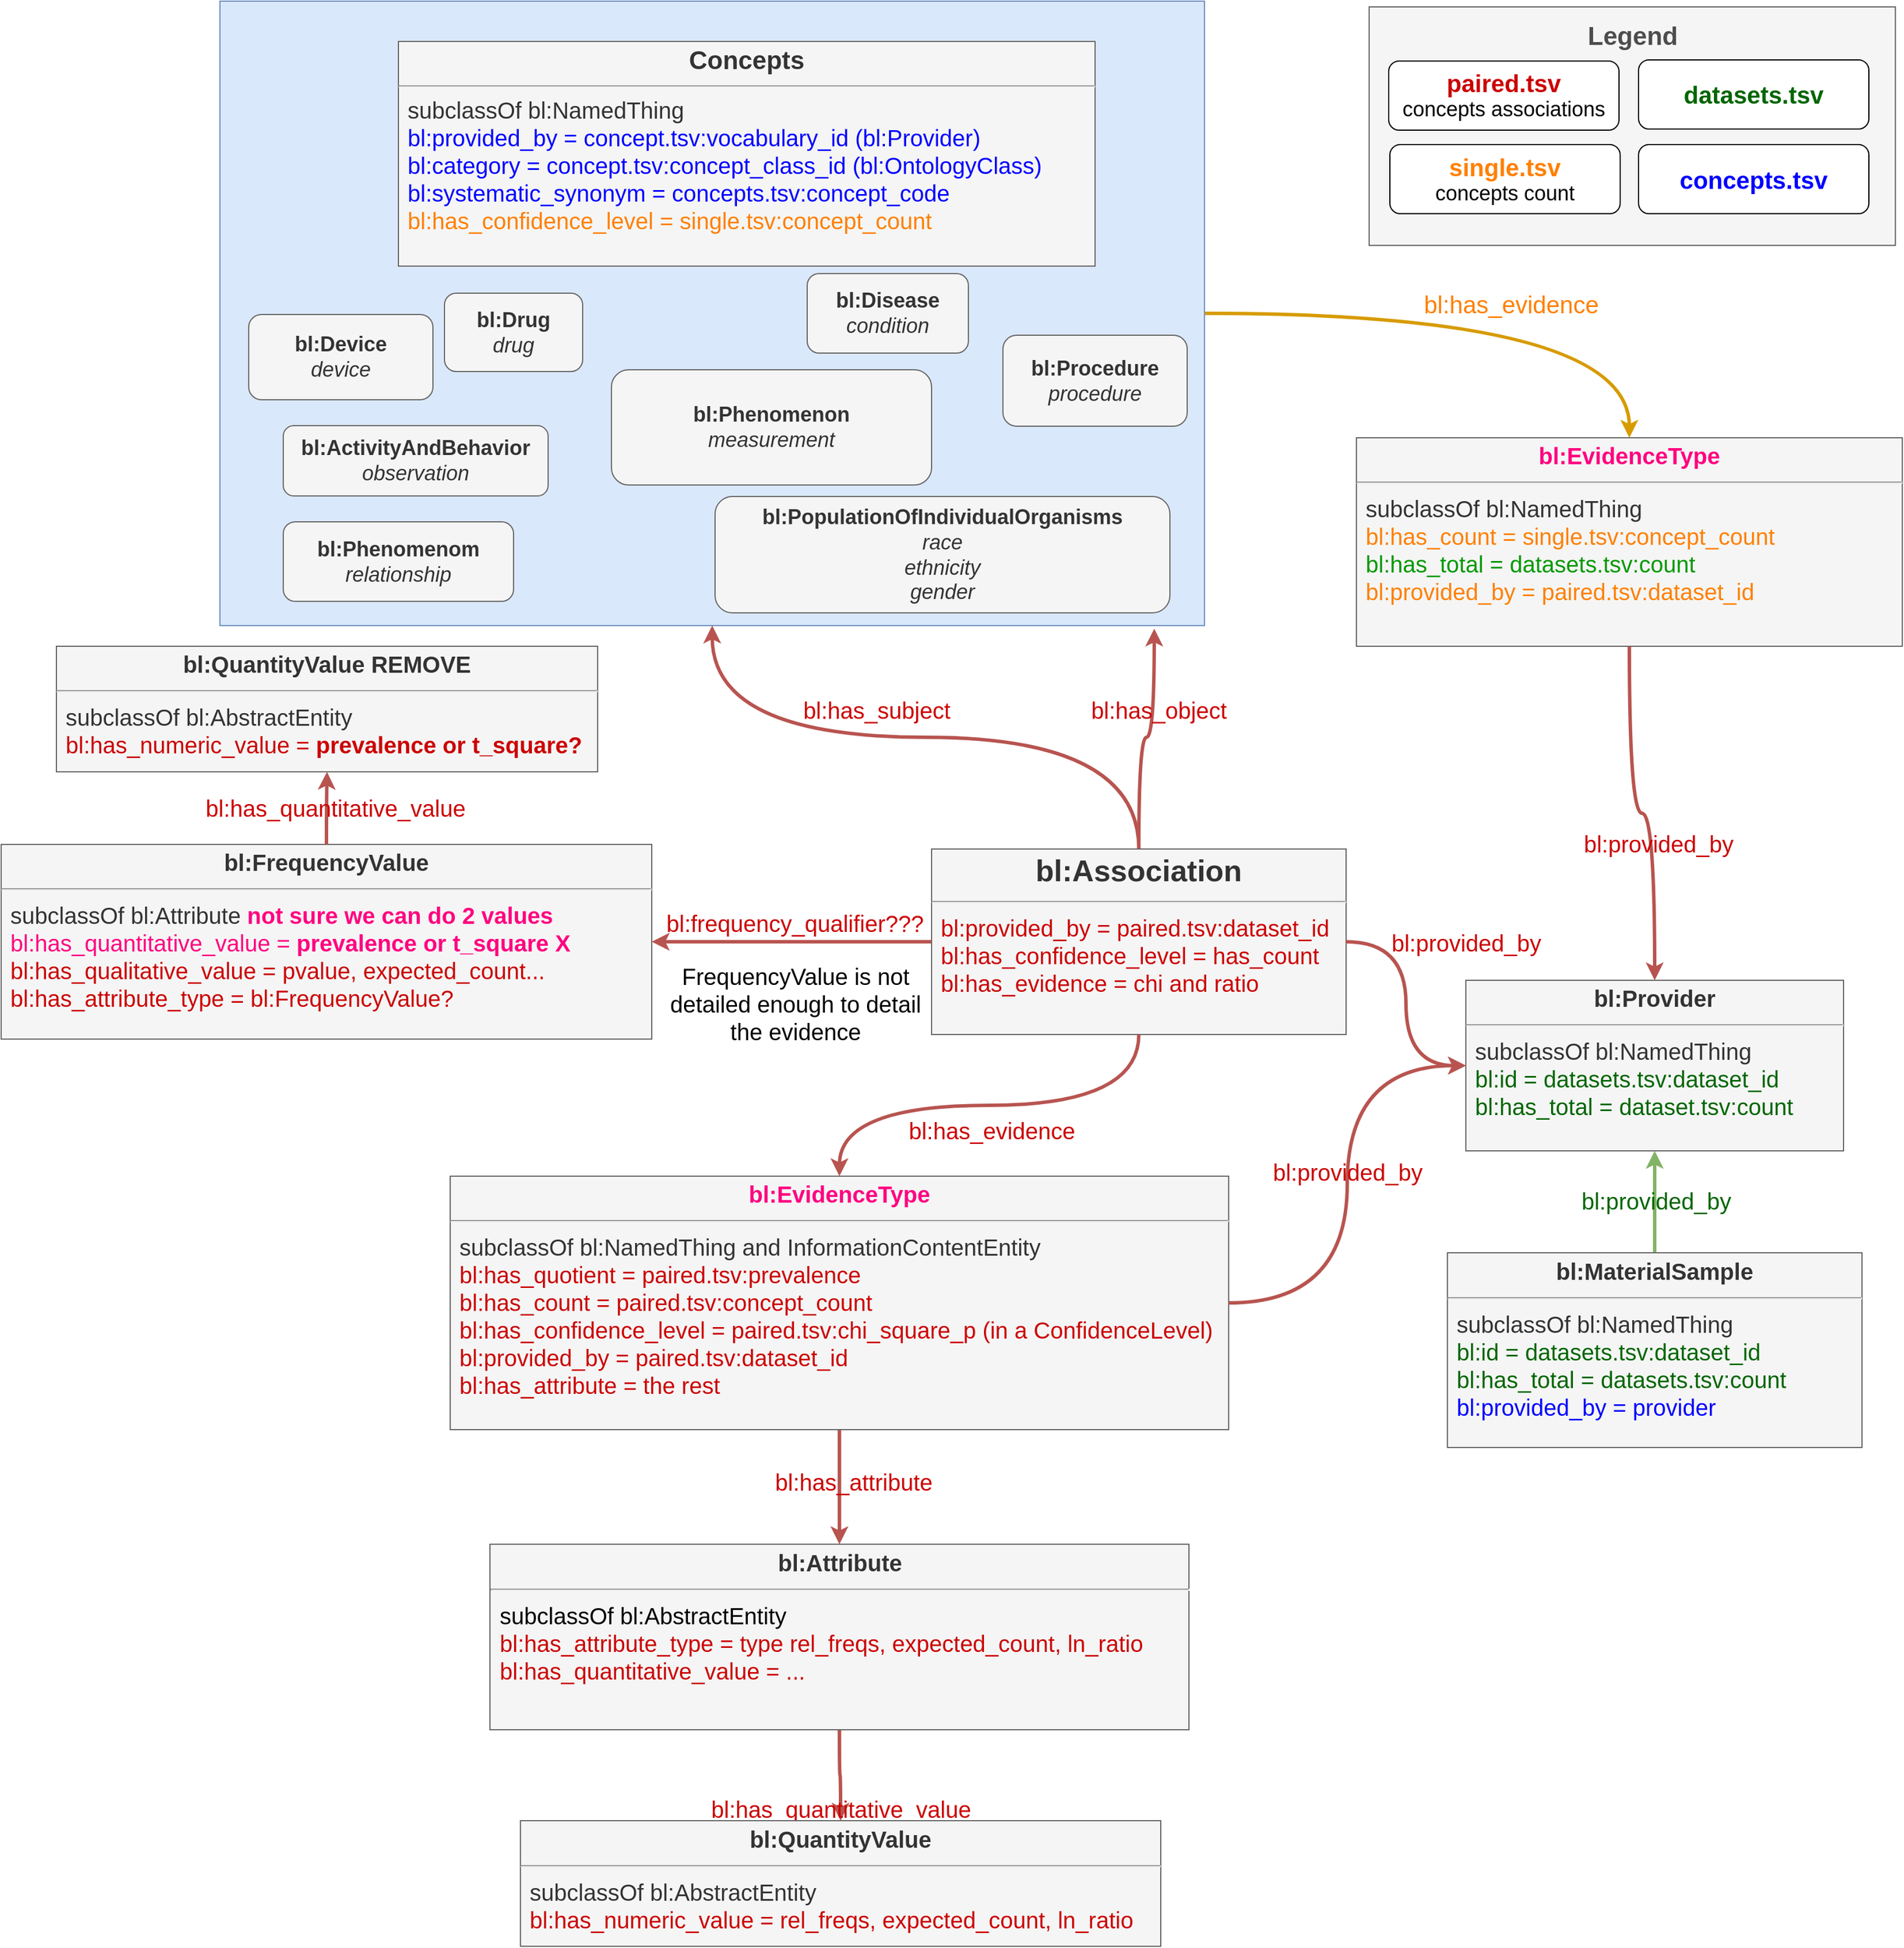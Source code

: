 <mxfile version="13.0.3" type="device"><diagram id="pfu10GcT2gqpbf5N7dUq" name="Page-1"><mxGraphModel dx="2820" dy="-120" grid="1" gridSize="10" guides="1" tooltips="1" connect="1" arrows="1" fold="1" page="1" pageScale="1" pageWidth="100" pageHeight="100" math="0" shadow="0"><root><mxCell id="0"/><mxCell id="1" parent="0"/><mxCell id="BOSimLaKRavcWYdugVkT-79" value="" style="rounded=0;whiteSpace=wrap;html=1;fillColor=#f5f5f5;strokeColor=#666666;fontColor=#333333;" parent="1" vertex="1"><mxGeometry x="298" y="1425" width="457" height="207" as="geometry"/></mxCell><mxCell id="BOSimLaKRavcWYdugVkT-72" style="edgeStyle=orthogonalEdgeStyle;curved=1;rounded=0;orthogonalLoop=1;jettySize=auto;html=1;entryX=0.5;entryY=0;entryDx=0;entryDy=0;strokeWidth=3;fontSize=20;fillColor=#ffe6cc;strokeColor=#d79b00;" parent="1" source="nhpPgX3nQ4Au3bPZz-85-47" target="BOSimLaKRavcWYdugVkT-27" edge="1"><mxGeometry relative="1" as="geometry"/></mxCell><mxCell id="BOSimLaKRavcWYdugVkT-73" value="&lt;font style=&quot;font-size: 21px&quot;&gt;bl:has_evidence&lt;/font&gt;" style="text;html=1;resizable=0;points=[];align=center;verticalAlign=middle;labelBackgroundColor=none;fontSize=20;fontColor=#FF8000;" parent="BOSimLaKRavcWYdugVkT-72" vertex="1" connectable="0"><mxGeometry x="0.178" y="-10" relative="1" as="geometry"><mxPoint x="-15" y="-18.5" as="offset"/></mxGeometry></mxCell><mxCell id="nhpPgX3nQ4Au3bPZz-85-47" value="" style="rounded=0;whiteSpace=wrap;html=1;fillColor=#dae8fc;strokeColor=#6c8ebf;" parent="1" vertex="1"><mxGeometry x="-700" y="1420" width="855" height="542" as="geometry"/></mxCell><mxCell id="BOSimLaKRavcWYdugVkT-43" style="edgeStyle=orthogonalEdgeStyle;curved=1;rounded=0;orthogonalLoop=1;jettySize=auto;html=1;fillColor=#f8cecc;strokeColor=#b85450;strokeWidth=3;" parent="1" source="BOSimLaKRavcWYdugVkT-24" target="BOSimLaKRavcWYdugVkT-26" edge="1"><mxGeometry relative="1" as="geometry"/></mxCell><mxCell id="BOSimLaKRavcWYdugVkT-44" value="&lt;font style=&quot;font-size: 20px&quot; color=&quot;#cc0000&quot;&gt;bl:frequency_qualifier???&lt;/font&gt;" style="text;html=1;resizable=0;points=[];align=center;verticalAlign=middle;labelBackgroundColor=none;fontSize=20;" parent="BOSimLaKRavcWYdugVkT-43" vertex="1" connectable="0"><mxGeometry x="-0.413" y="4" relative="1" as="geometry"><mxPoint x="-47.5" y="-20.5" as="offset"/></mxGeometry></mxCell><mxCell id="BOSimLaKRavcWYdugVkT-66" style="edgeStyle=orthogonalEdgeStyle;curved=1;rounded=0;orthogonalLoop=1;jettySize=auto;html=1;fillColor=#f8cecc;strokeColor=#b85450;strokeWidth=3;" parent="1" source="BOSimLaKRavcWYdugVkT-24" target="nhpPgX3nQ4Au3bPZz-85-47" edge="1"><mxGeometry relative="1" as="geometry"/></mxCell><mxCell id="BOSimLaKRavcWYdugVkT-67" value="&lt;font color=&quot;#cc0000&quot; style=&quot;font-size: 20px&quot;&gt;bl:has_subject&lt;/font&gt;" style="text;html=1;resizable=0;points=[];align=center;verticalAlign=middle;labelBackgroundColor=none;" parent="BOSimLaKRavcWYdugVkT-66" vertex="1" connectable="0"><mxGeometry x="0.557" y="-28" relative="1" as="geometry"><mxPoint x="114.5" y="4" as="offset"/></mxGeometry></mxCell><mxCell id="BOSimLaKRavcWYdugVkT-69" style="edgeStyle=orthogonalEdgeStyle;curved=1;rounded=0;orthogonalLoop=1;jettySize=auto;html=1;entryX=0.949;entryY=1.005;entryDx=0;entryDy=0;fillColor=#f8cecc;strokeColor=#b85450;strokeWidth=3;entryPerimeter=0;" parent="1" source="BOSimLaKRavcWYdugVkT-24" target="nhpPgX3nQ4Au3bPZz-85-47" edge="1"><mxGeometry relative="1" as="geometry"/></mxCell><mxCell id="BOSimLaKRavcWYdugVkT-70" value="&lt;font color=&quot;#cc0000&quot; style=&quot;font-size: 20px&quot;&gt;bl:has_object&lt;/font&gt;" style="text;html=1;resizable=0;points=[];align=center;verticalAlign=middle;labelBackgroundColor=none;" parent="BOSimLaKRavcWYdugVkT-69" vertex="1" connectable="0"><mxGeometry x="0.09" y="6" relative="1" as="geometry"><mxPoint x="9" y="-23" as="offset"/></mxGeometry></mxCell><mxCell id="BOSimLaKRavcWYdugVkT-24" value="&lt;p style=&quot;margin: 4px 0px 0px ; text-align: center&quot;&gt;&lt;b&gt;&lt;font style=&quot;font-size: 26px&quot;&gt;bl:Association&lt;/font&gt;&lt;/b&gt;&lt;/p&gt;&lt;hr style=&quot;font-size: 20px&quot;&gt;&lt;p style=&quot;margin: 0px 0px 0px 8px ; font-size: 20px&quot;&gt;&lt;font style=&quot;font-size: 20px&quot;&gt;&lt;font color=&quot;#cc0000&quot; style=&quot;font-size: 20px&quot;&gt;bl:provided_by = paired.tsv:dataset_id&lt;br style=&quot;font-size: 20px&quot;&gt;bl:has_confidence_level = has_count&lt;br style=&quot;font-size: 20px&quot;&gt;bl:has_evidence = chi and ratio&lt;/font&gt;&lt;/font&gt;&lt;/p&gt;" style="verticalAlign=top;align=left;overflow=fill;fontSize=20;fontFamily=Helvetica;html=1;fillColor=#f5f5f5;strokeColor=#666666;fontColor=#333333;" parent="1" vertex="1"><mxGeometry x="-82" y="2156" width="360" height="161" as="geometry"/></mxCell><mxCell id="BOSimLaKRavcWYdugVkT-26" value="&lt;p style=&quot;margin: 4px 0px 0px ; text-align: center ; font-size: 20px&quot;&gt;&lt;b style=&quot;font-size: 20px&quot;&gt;&lt;font style=&quot;font-size: 20px&quot;&gt;bl:FrequencyValue&lt;/font&gt;&lt;/b&gt;&lt;/p&gt;&lt;hr style=&quot;font-size: 20px&quot;&gt;&lt;p style=&quot;margin: 0px 0px 0px 8px ; font-size: 20px&quot;&gt;&lt;font style=&quot;font-size: 20px&quot;&gt;subclassOf bl:Attribute &lt;font color=&quot;#ff0080&quot;&gt;&lt;b&gt;not sure we can do 2 values&lt;/b&gt;&lt;/font&gt;&lt;/font&gt;&lt;/p&gt;&lt;p style=&quot;margin: 0px 0px 0px 8px ; font-size: 20px&quot;&gt;&lt;font style=&quot;font-size: 20px&quot;&gt;&lt;font color=&quot;#ff0080&quot;&gt;bl:has_quantitative_value = &lt;b&gt;prevalence or t_square X&lt;/b&gt;&lt;/font&gt;&lt;br style=&quot;font-size: 20px&quot;&gt;&lt;font color=&quot;#cc0000&quot;&gt;bl:has_qualitative_valu&lt;/font&gt;&lt;/font&gt;&lt;span style=&quot;color: rgb(204 , 0 , 0)&quot;&gt;e = pvalue, expected_count...&lt;/span&gt;&lt;/p&gt;&lt;p style=&quot;margin: 0px 0px 0px 8px ; font-size: 20px&quot;&gt;&lt;font style=&quot;font-size: 20px&quot; color=&quot;#cc0000&quot;&gt;bl:has_attribute_type = bl:FrequencyValue?&lt;/font&gt;&lt;/p&gt;" style="verticalAlign=top;align=left;overflow=fill;fontSize=20;fontFamily=Helvetica;html=1;fillColor=#f5f5f5;strokeColor=#666666;fontColor=#333333;" parent="1" vertex="1"><mxGeometry x="-890" y="2152" width="565" height="169" as="geometry"/></mxCell><mxCell id="BOSimLaKRavcWYdugVkT-27" value="&lt;p style=&quot;margin: 4px 0px 0px ; text-align: center ; font-size: 20px&quot;&gt;&lt;b style=&quot;font-size: 20px&quot;&gt;&lt;font style=&quot;font-size: 20px&quot; color=&quot;#ff0080&quot;&gt;bl:EvidenceType&lt;/font&gt;&lt;/b&gt;&lt;/p&gt;&lt;hr style=&quot;font-size: 20px&quot;&gt;&lt;p style=&quot;margin: 0px 0px 0px 8px ; font-size: 20px&quot;&gt;&lt;font style=&quot;font-size: 20px&quot;&gt;subclassOf bl:NamedThing&lt;br style=&quot;font-size: 20px&quot;&gt;&lt;font color=&quot;#ff8000&quot;&gt;bl:has_count = &lt;font style=&quot;font-size: 20px&quot;&gt;single&lt;/font&gt;.tsv:concept_count&lt;/font&gt;&lt;br style=&quot;font-size: 20px&quot;&gt;&lt;font color=&quot;#009900&quot; style=&quot;font-size: 20px&quot;&gt;bl:has_total = datasets.tsv:count&lt;/font&gt;&lt;/font&gt;&lt;/p&gt;&lt;p style=&quot;margin: 0px 0px 0px 8px ; font-size: 20px&quot;&gt;&lt;font style=&quot;font-size: 20px&quot; color=&quot;#ff8000&quot;&gt;bl:provided_by = paired.tsv:dataset_id&lt;/font&gt;&lt;br style=&quot;font-size: 20px&quot;&gt;&lt;/p&gt;" style="verticalAlign=top;align=left;overflow=fill;fontSize=20;fontFamily=Helvetica;html=1;fillColor=#f5f5f5;strokeColor=#666666;fontColor=#333333;" parent="1" vertex="1"><mxGeometry x="287" y="1799" width="474" height="181" as="geometry"/></mxCell><mxCell id="BOSimLaKRavcWYdugVkT-28" value="&lt;p style=&quot;margin: 4px 0px 0px ; text-align: center ; font-size: 20px&quot;&gt;&lt;b style=&quot;font-size: 20px&quot;&gt;&lt;font style=&quot;font-size: 20px&quot;&gt;bl:Provider&lt;/font&gt;&lt;/b&gt;&lt;/p&gt;&lt;hr style=&quot;font-size: 20px&quot;&gt;&lt;p style=&quot;margin: 0px 0px 0px 8px ; font-size: 20px&quot;&gt;&lt;font style=&quot;font-size: 20px&quot;&gt;subclassOf bl:NamedThing&lt;br style=&quot;font-size: 20px&quot;&gt;&lt;font color=&quot;#006600&quot; style=&quot;font-size: 20px&quot;&gt;bl:id = datasets.tsv:dataset_id&lt;br style=&quot;font-size: 20px&quot;&gt;bl:has_total = dataset.tsv:count&lt;/font&gt;&lt;/font&gt;&lt;/p&gt;" style="verticalAlign=top;align=left;overflow=fill;fontSize=20;fontFamily=Helvetica;html=1;fillColor=#f5f5f5;strokeColor=#666666;fontColor=#333333;" parent="1" vertex="1"><mxGeometry x="382" y="2270" width="328" height="148" as="geometry"/></mxCell><mxCell id="BOSimLaKRavcWYdugVkT-35" value="" style="edgeStyle=orthogonalEdgeStyle;rounded=0;orthogonalLoop=1;jettySize=auto;html=1;curved=1;fillColor=#d5e8d4;strokeColor=#82b366;strokeWidth=3;" parent="1" source="BOSimLaKRavcWYdugVkT-29" target="BOSimLaKRavcWYdugVkT-28" edge="1"><mxGeometry relative="1" as="geometry"/></mxCell><mxCell id="BOSimLaKRavcWYdugVkT-36" value="&lt;font style=&quot;font-size: 20px;&quot; color=&quot;#006600&quot;&gt;bl:provided_by&lt;/font&gt;" style="text;html=1;resizable=0;points=[];align=center;verticalAlign=middle;labelBackgroundColor=none;fontSize=20;" parent="BOSimLaKRavcWYdugVkT-35" vertex="1" connectable="0"><mxGeometry x="0.335" y="1" relative="1" as="geometry"><mxPoint x="1.5" y="13" as="offset"/></mxGeometry></mxCell><mxCell id="BOSimLaKRavcWYdugVkT-29" value="&lt;p style=&quot;margin: 4px 0px 0px ; text-align: center ; font-size: 20px&quot;&gt;&lt;b style=&quot;font-size: 20px&quot;&gt;&lt;font style=&quot;font-size: 20px&quot;&gt;bl:MaterialSample&lt;/font&gt;&lt;/b&gt;&lt;/p&gt;&lt;hr style=&quot;font-size: 20px&quot;&gt;&lt;p style=&quot;margin: 0px 0px 0px 8px ; font-size: 20px&quot;&gt;&lt;font style=&quot;font-size: 20px&quot;&gt;subclassOf bl:NamedThing&lt;br style=&quot;font-size: 20px&quot;&gt;&lt;font color=&quot;#006600&quot; style=&quot;font-size: 20px&quot;&gt;bl:id = datasets.tsv:dataset_id&lt;br style=&quot;font-size: 20px&quot;&gt;bl:has_total = datasets.tsv:count&lt;/font&gt;&lt;/font&gt;&lt;/p&gt;&lt;p style=&quot;margin: 0px 0px 0px 8px ; font-size: 20px&quot;&gt;&lt;font style=&quot;font-size: 20px&quot; color=&quot;#0000ff&quot;&gt;bl:provided_by = provider&lt;/font&gt;&lt;br style=&quot;font-size: 20px&quot;&gt;&lt;/p&gt;" style="verticalAlign=top;align=left;overflow=fill;fontSize=20;fontFamily=Helvetica;html=1;fillColor=#f5f5f5;strokeColor=#666666;fontColor=#333333;" parent="1" vertex="1"><mxGeometry x="366" y="2506.5" width="360" height="169" as="geometry"/></mxCell><mxCell id="BOSimLaKRavcWYdugVkT-30" value="&lt;p style=&quot;margin: 4px 0px 0px ; text-align: center&quot;&gt;&lt;b&gt;&lt;font style=&quot;font-size: 22px&quot;&gt;Concepts&lt;/font&gt;&lt;/b&gt;&lt;/p&gt;&lt;hr style=&quot;font-size: 16px&quot;&gt;&lt;p style=&quot;margin: 0px 0px 0px 8px ; font-size: 20px&quot;&gt;&lt;font style=&quot;font-size: 20px&quot;&gt;subclassOf bl:NamedThing&lt;br&gt;&lt;font color=&quot;#0000ff&quot; style=&quot;font-size: 20px&quot;&gt;bl:provided_by = concept.tsv:vocabulary_id (bl:Provider)&lt;/font&gt;&lt;/font&gt;&lt;/p&gt;&lt;p style=&quot;margin: 0px 0px 0px 8px ; font-size: 20px&quot;&gt;&lt;font style=&quot;font-size: 20px&quot; color=&quot;#0000ff&quot;&gt;bl:category = concept.tsv:concept_class_id (bl:OntologyClass)&lt;br&gt;bl:systematic_synonym = concepts.tsv:concept_code&lt;/font&gt;&lt;/p&gt;&lt;p style=&quot;margin: 0px 0px 0px 8px ; font-size: 20px&quot;&gt;&lt;font style=&quot;font-size: 20px&quot; color=&quot;#ff8000&quot;&gt;bl:has_confidence_level = single.tsv:concept_count&lt;/font&gt;&lt;/p&gt;" style="verticalAlign=top;align=left;overflow=fill;fontSize=12;fontFamily=Helvetica;html=1;fillColor=#f5f5f5;strokeColor=#666666;fontColor=#333333;" parent="1" vertex="1"><mxGeometry x="-545" y="1455" width="605" height="195" as="geometry"/></mxCell><mxCell id="BOSimLaKRavcWYdugVkT-37" value="" style="edgeStyle=orthogonalEdgeStyle;rounded=0;orthogonalLoop=1;jettySize=auto;html=1;curved=1;fillColor=#f8cecc;strokeColor=#b85450;strokeWidth=3;entryX=0;entryY=0.5;entryDx=0;entryDy=0;" parent="1" source="BOSimLaKRavcWYdugVkT-24" target="BOSimLaKRavcWYdugVkT-28" edge="1"><mxGeometry relative="1" as="geometry"><mxPoint x="-637" y="2289" as="sourcePoint"/><mxPoint x="-450" y="2190" as="targetPoint"/></mxGeometry></mxCell><mxCell id="BOSimLaKRavcWYdugVkT-38" value="&lt;font style=&quot;font-size: 20px;&quot; color=&quot;#cc0000&quot;&gt;bl:provided_by&lt;/font&gt;" style="text;html=1;resizable=0;points=[];align=center;verticalAlign=middle;labelBackgroundColor=none;fontSize=20;" parent="BOSimLaKRavcWYdugVkT-37" vertex="1" connectable="0"><mxGeometry x="0.335" y="1" relative="1" as="geometry"><mxPoint x="51" y="-88.5" as="offset"/></mxGeometry></mxCell><mxCell id="BOSimLaKRavcWYdugVkT-46" value="" style="edgeStyle=orthogonalEdgeStyle;rounded=0;orthogonalLoop=1;jettySize=auto;html=1;curved=1;fillColor=#f8cecc;strokeColor=#b85450;strokeWidth=3;" parent="1" source="BOSimLaKRavcWYdugVkT-27" target="BOSimLaKRavcWYdugVkT-28" edge="1"><mxGeometry relative="1" as="geometry"><mxPoint x="-617" y="2229" as="sourcePoint"/><mxPoint x="-638.429" y="2117.5" as="targetPoint"/></mxGeometry></mxCell><mxCell id="BOSimLaKRavcWYdugVkT-47" value="&lt;font style=&quot;font-size: 20px&quot; color=&quot;#cc0000&quot;&gt;bl:provided_by&lt;/font&gt;" style="text;html=1;resizable=0;points=[];align=center;verticalAlign=middle;labelBackgroundColor=none;fontSize=20;" parent="BOSimLaKRavcWYdugVkT-46" vertex="1" connectable="0"><mxGeometry x="0.335" y="1" relative="1" as="geometry"><mxPoint x="1.5" y="-15.5" as="offset"/></mxGeometry></mxCell><mxCell id="BOSimLaKRavcWYdugVkT-50" value="&lt;font style=&quot;font-size: 18px;&quot;&gt;&lt;b style=&quot;font-size: 18px;&quot;&gt;bl:Drug&lt;/b&gt;&lt;br style=&quot;font-size: 18px;&quot;&gt;&lt;i style=&quot;font-size: 18px;&quot;&gt;drug&lt;/i&gt;&lt;br style=&quot;font-size: 18px;&quot;&gt;&lt;/font&gt;" style="rounded=1;whiteSpace=wrap;html=1;fillColor=#f5f5f5;strokeColor=#666666;fontSize=18;fontColor=#333333;" parent="1" vertex="1"><mxGeometry x="-505" y="1673.5" width="120" height="68" as="geometry"/></mxCell><mxCell id="BOSimLaKRavcWYdugVkT-53" value="&lt;font style=&quot;font-size: 18px;&quot;&gt;&lt;b style=&quot;font-size: 18px;&quot;&gt;bl:Disease&lt;/b&gt;&lt;br style=&quot;font-size: 18px;&quot;&gt;&lt;i style=&quot;font-size: 18px;&quot;&gt;condition&lt;/i&gt;&lt;br style=&quot;font-size: 18px;&quot;&gt;&lt;/font&gt;" style="rounded=1;whiteSpace=wrap;html=1;fillColor=#f5f5f5;strokeColor=#666666;fontSize=18;fontColor=#333333;" parent="1" vertex="1"><mxGeometry x="-190" y="1656.5" width="140" height="69" as="geometry"/></mxCell><mxCell id="BOSimLaKRavcWYdugVkT-54" value="&lt;font style=&quot;font-size: 18px;&quot;&gt;&lt;b style=&quot;font-size: 18px;&quot;&gt;bl:ActivityAndBehavior&lt;/b&gt;&lt;br style=&quot;font-size: 18px;&quot;&gt;&lt;i style=&quot;font-size: 18px;&quot;&gt;observation&lt;/i&gt;&lt;br style=&quot;font-size: 18px;&quot;&gt;&lt;/font&gt;" style="rounded=1;whiteSpace=wrap;html=1;fillColor=#f5f5f5;strokeColor=#666666;fontSize=18;fontColor=#333333;" parent="1" vertex="1"><mxGeometry x="-645" y="1788.5" width="230" height="61" as="geometry"/></mxCell><mxCell id="BOSimLaKRavcWYdugVkT-55" value="&lt;font style=&quot;font-size: 18px&quot;&gt;&lt;b style=&quot;font-size: 18px&quot;&gt;bl:Phenomenon&lt;/b&gt;&lt;br style=&quot;font-size: 18px&quot;&gt;&lt;i style=&quot;font-size: 18px&quot;&gt;measurement&lt;/i&gt;&lt;br style=&quot;font-size: 18px&quot;&gt;&lt;/font&gt;" style="rounded=1;whiteSpace=wrap;html=1;fillColor=#f5f5f5;strokeColor=#666666;fontSize=18;fontColor=#333333;" parent="1" vertex="1"><mxGeometry x="-360" y="1740" width="278" height="100" as="geometry"/></mxCell><mxCell id="BOSimLaKRavcWYdugVkT-56" value="&lt;font style=&quot;font-size: 18px;&quot;&gt;&lt;b style=&quot;font-size: 18px;&quot;&gt;bl:Procedure&lt;/b&gt;&lt;br style=&quot;font-size: 18px;&quot;&gt;&lt;i style=&quot;font-size: 18px;&quot;&gt;procedure&lt;/i&gt;&lt;br style=&quot;font-size: 18px;&quot;&gt;&lt;/font&gt;" style="rounded=1;whiteSpace=wrap;html=1;fillColor=#f5f5f5;strokeColor=#666666;fontSize=18;fontColor=#333333;" parent="1" vertex="1"><mxGeometry x="-20" y="1710" width="160" height="79" as="geometry"/></mxCell><mxCell id="BOSimLaKRavcWYdugVkT-57" value="&lt;font style=&quot;font-size: 18px;&quot;&gt;&lt;b style=&quot;font-size: 18px;&quot;&gt;bl:Device&lt;/b&gt;&lt;br style=&quot;font-size: 18px;&quot;&gt;&lt;i style=&quot;font-size: 18px;&quot;&gt;device&lt;/i&gt;&lt;br style=&quot;font-size: 18px;&quot;&gt;&lt;/font&gt;" style="rounded=1;whiteSpace=wrap;html=1;fillColor=#f5f5f5;strokeColor=#666666;fontSize=18;fontColor=#333333;" parent="1" vertex="1"><mxGeometry x="-675" y="1692" width="160" height="74" as="geometry"/></mxCell><mxCell id="BOSimLaKRavcWYdugVkT-60" value="&lt;font style=&quot;font-size: 18px&quot;&gt;&lt;b style=&quot;font-size: 18px&quot;&gt;bl:&lt;/b&gt;&lt;span style=&quot;font-size: 18px&quot;&gt;&lt;b style=&quot;font-size: 18px&quot;&gt;PopulationOfIndividualOrganisms&lt;/b&gt;&lt;/span&gt;&lt;br style=&quot;font-size: 18px&quot;&gt;&lt;span style=&quot;font-size: 18px&quot;&gt;&lt;i style=&quot;font-size: 18px&quot;&gt;race&lt;br style=&quot;font-size: 18px&quot;&gt;&lt;/i&gt;&lt;/span&gt;&lt;i&gt;ethnicity&lt;br&gt;gender&lt;/i&gt;&lt;br style=&quot;font-size: 18px&quot;&gt;&lt;/font&gt;" style="rounded=1;whiteSpace=wrap;html=1;fillColor=#f5f5f5;strokeColor=#666666;fontSize=18;fontColor=#333333;" parent="1" vertex="1"><mxGeometry x="-270" y="1850" width="395" height="101" as="geometry"/></mxCell><mxCell id="BOSimLaKRavcWYdugVkT-61" value="&lt;font style=&quot;font-size: 18px;&quot;&gt;&lt;b style=&quot;font-size: 18px;&quot;&gt;bl:Phenomenom&lt;/b&gt;&lt;br style=&quot;font-size: 18px;&quot;&gt;&lt;i style=&quot;font-size: 18px;&quot;&gt;relationship&lt;/i&gt;&lt;br style=&quot;font-size: 18px;&quot;&gt;&lt;/font&gt;" style="rounded=1;whiteSpace=wrap;html=1;fillColor=#f5f5f5;strokeColor=#666666;fontSize=18;fontColor=#333333;" parent="1" vertex="1"><mxGeometry x="-645" y="1872" width="200" height="69" as="geometry"/></mxCell><mxCell id="BOSimLaKRavcWYdugVkT-62" value="&lt;font style=&quot;font-size: 21px&quot;&gt;&lt;b&gt;&lt;font color=&quot;#006600&quot;&gt;datasets.tsv&lt;/font&gt;&lt;/b&gt;&lt;br&gt;&lt;/font&gt;" style="rounded=1;whiteSpace=wrap;html=1;fontSize=14;" parent="1" vertex="1"><mxGeometry x="532" y="1471" width="200" height="60" as="geometry"/></mxCell><mxCell id="BOSimLaKRavcWYdugVkT-63" value="&lt;font style=&quot;font-size: 21px&quot;&gt;&lt;b&gt;&lt;font color=&quot;#0000ff&quot;&gt;concepts.tsv&lt;/font&gt;&lt;/b&gt;&lt;br&gt;&lt;/font&gt;" style="rounded=1;whiteSpace=wrap;html=1;fontSize=14;" parent="1" vertex="1"><mxGeometry x="532" y="1544.5" width="200" height="60" as="geometry"/></mxCell><mxCell id="BOSimLaKRavcWYdugVkT-64" value="&lt;font&gt;&lt;b style=&quot;font-size: 21px&quot;&gt;&lt;font color=&quot;#cc0000&quot;&gt;paired.tsv&lt;br&gt;&lt;/font&gt;&lt;/b&gt;&lt;font style=&quot;font-size: 18px&quot;&gt;concepts associations&lt;/font&gt;&lt;br&gt;&lt;/font&gt;" style="rounded=1;whiteSpace=wrap;html=1;fontSize=14;" parent="1" vertex="1"><mxGeometry x="315" y="1472" width="200" height="60" as="geometry"/></mxCell><mxCell id="BOSimLaKRavcWYdugVkT-65" value="&lt;font&gt;&lt;b style=&quot;font-size: 21px&quot;&gt;&lt;font color=&quot;#ff8000&quot;&gt;single.tsv&lt;br&gt;&lt;/font&gt;&lt;/b&gt;&lt;font style=&quot;font-size: 18px&quot;&gt;concepts count&lt;/font&gt;&lt;br&gt;&lt;/font&gt;" style="rounded=1;whiteSpace=wrap;html=1;fontSize=14;" parent="1" vertex="1"><mxGeometry x="316" y="1544.5" width="200" height="60" as="geometry"/></mxCell><mxCell id="BOSimLaKRavcWYdugVkT-74" value="&lt;font size=&quot;1&quot; color=&quot;#4d4d4d&quot;&gt;&lt;b style=&quot;font-size: 22px&quot;&gt;Legend&lt;/b&gt;&lt;/font&gt;" style="text;html=1;strokeColor=none;fillColor=none;align=center;verticalAlign=middle;whiteSpace=wrap;rounded=0;labelBackgroundColor=none;fontSize=20;fontColor=#FF8000;" parent="1" vertex="1"><mxGeometry x="466.5" y="1435.5" width="120" height="30" as="geometry"/></mxCell><mxCell id="BOSimLaKRavcWYdugVkT-83" value="&lt;p style=&quot;margin: 4px 0px 0px ; text-align: center ; font-size: 20px&quot;&gt;&lt;b style=&quot;font-size: 20px&quot;&gt;&lt;font style=&quot;font-size: 20px&quot;&gt;bl:QuantityValue REMOVE&lt;/font&gt;&lt;/b&gt;&lt;/p&gt;&lt;hr style=&quot;font-size: 20px&quot;&gt;&lt;p style=&quot;margin: 0px 0px 0px 8px ; font-size: 20px&quot;&gt;subclassOf bl:AbstractEntity&lt;/p&gt;&lt;p style=&quot;margin: 0px 0px 0px 8px ; font-size: 20px&quot;&gt;&lt;font color=&quot;#cc0000&quot;&gt;bl:has_numeric_value = &lt;b&gt;prevalence or t_square?&lt;/b&gt;&lt;/font&gt;&lt;/p&gt;" style="verticalAlign=top;align=left;overflow=fill;fontSize=20;fontFamily=Helvetica;html=1;fillColor=#f5f5f5;strokeColor=#666666;fontColor=#333333;" parent="1" vertex="1"><mxGeometry x="-842" y="1980" width="470" height="109" as="geometry"/></mxCell><mxCell id="BOSimLaKRavcWYdugVkT-85" style="edgeStyle=orthogonalEdgeStyle;curved=1;rounded=0;orthogonalLoop=1;jettySize=auto;html=1;fillColor=#f8cecc;strokeColor=#b85450;strokeWidth=3;entryX=0.5;entryY=1;entryDx=0;entryDy=0;exitX=0.5;exitY=0;exitDx=0;exitDy=0;" parent="1" source="BOSimLaKRavcWYdugVkT-26" target="BOSimLaKRavcWYdugVkT-83" edge="1"><mxGeometry relative="1" as="geometry"><mxPoint x="-290" y="2380" as="sourcePoint"/><mxPoint x="-540" y="2320" as="targetPoint"/></mxGeometry></mxCell><mxCell id="BOSimLaKRavcWYdugVkT-86" value="&lt;font style=&quot;font-size: 20px&quot; color=&quot;#cc0000&quot;&gt;bl:has_quantitative_value&lt;/font&gt;" style="text;html=1;resizable=0;points=[];align=center;verticalAlign=middle;labelBackgroundColor=none;fontSize=20;" parent="BOSimLaKRavcWYdugVkT-85" vertex="1" connectable="0"><mxGeometry x="-0.413" y="4" relative="1" as="geometry"><mxPoint x="11" y="-13.5" as="offset"/></mxGeometry></mxCell><mxCell id="immcHAWWrxZCwK9u0qBl-9" style="edgeStyle=orthogonalEdgeStyle;rounded=0;orthogonalLoop=1;jettySize=auto;html=1;curved=1;strokeWidth=3;fillColor=#f8cecc;strokeColor=#b85450;" parent="1" source="immcHAWWrxZCwK9u0qBl-2" target="immcHAWWrxZCwK9u0qBl-8" edge="1"><mxGeometry relative="1" as="geometry"/></mxCell><mxCell id="immcHAWWrxZCwK9u0qBl-12" value="&lt;font style=&quot;font-size: 20px&quot; color=&quot;#cc0000&quot;&gt;bl:has_attribute&lt;/font&gt;" style="text;html=1;resizable=0;points=[];align=center;verticalAlign=middle;labelBackgroundColor=none;" parent="immcHAWWrxZCwK9u0qBl-9" vertex="1" connectable="0"><mxGeometry x="-0.535" y="16" relative="1" as="geometry"><mxPoint x="-4.5" y="21.5" as="offset"/></mxGeometry></mxCell><mxCell id="immcHAWWrxZCwK9u0qBl-2" value="&lt;p style=&quot;margin: 4px 0px 0px ; text-align: center ; font-size: 20px&quot;&gt;&lt;b style=&quot;font-size: 20px&quot;&gt;&lt;font style=&quot;font-size: 20px&quot; color=&quot;#ff0080&quot;&gt;bl:EvidenceType&lt;/font&gt;&lt;/b&gt;&lt;/p&gt;&lt;hr style=&quot;font-size: 20px&quot;&gt;&lt;p style=&quot;margin: 0px 0px 0px 8px ; font-size: 20px&quot;&gt;&lt;font style=&quot;font-size: 20px&quot;&gt;subclassOf bl:NamedThing and InformationContentEntity&lt;/font&gt;&lt;/p&gt;&lt;p style=&quot;margin: 0px 0px 0px 8px ; font-size: 20px&quot;&gt;&lt;font style=&quot;font-size: 20px&quot;&gt;&lt;font color=&quot;#cc0000&quot;&gt;bl:has_quotient = paired.tsv:prevalence&lt;br style=&quot;font-size: 20px&quot;&gt;bl:has_count = &lt;font style=&quot;font-size: 20px&quot;&gt;paired&lt;/font&gt;.tsv:concept_count&lt;/font&gt;&lt;/font&gt;&lt;/p&gt;&lt;p style=&quot;margin: 0px 0px 0px 8px ; font-size: 20px&quot;&gt;&lt;font style=&quot;font-size: 20px&quot;&gt;&lt;span style=&quot;color: rgb(204 , 0 , 0)&quot;&gt;bl:has_confidence_level = paired.tsv:chi_square_p (in a ConfidenceLevel)&lt;/span&gt;&lt;font color=&quot;#cc0000&quot;&gt;&lt;br style=&quot;font-size: 20px&quot;&gt;&lt;/font&gt;&lt;/font&gt;&lt;/p&gt;&lt;p style=&quot;margin: 0px 0px 0px 8px ; font-size: 20px&quot;&gt;&lt;font style=&quot;font-size: 20px&quot; color=&quot;#cc0000&quot;&gt;bl:provided_by = paired.tsv:dataset_id&lt;/font&gt;&lt;br style=&quot;font-size: 20px&quot;&gt;&lt;/p&gt;&lt;p style=&quot;margin: 0px 0px 0px 8px ; font-size: 20px&quot;&gt;&lt;font style=&quot;font-size: 20px&quot; color=&quot;#cc0000&quot;&gt;bl:has_attribute = the rest&lt;/font&gt;&lt;/p&gt;" style="verticalAlign=top;align=left;overflow=fill;fontSize=20;fontFamily=Helvetica;html=1;fillColor=#f5f5f5;strokeColor=#666666;fontColor=#333333;" parent="1" vertex="1"><mxGeometry x="-500" y="2440" width="676" height="220" as="geometry"/></mxCell><mxCell id="immcHAWWrxZCwK9u0qBl-4" style="edgeStyle=orthogonalEdgeStyle;curved=1;rounded=0;orthogonalLoop=1;jettySize=auto;html=1;fillColor=#f8cecc;strokeColor=#b85450;strokeWidth=3;exitX=0.5;exitY=1;exitDx=0;exitDy=0;" parent="1" source="BOSimLaKRavcWYdugVkT-24" target="immcHAWWrxZCwK9u0qBl-2" edge="1"><mxGeometry relative="1" as="geometry"><mxPoint x="-290" y="2378.667" as="sourcePoint"/><mxPoint x="-596.667" y="2330.333" as="targetPoint"/></mxGeometry></mxCell><mxCell id="immcHAWWrxZCwK9u0qBl-5" value="&lt;font style=&quot;font-size: 20px&quot; color=&quot;#cc0000&quot;&gt;bl:has_evidence&lt;/font&gt;" style="text;html=1;resizable=0;points=[];align=center;verticalAlign=middle;labelBackgroundColor=none;fontSize=20;" parent="immcHAWWrxZCwK9u0qBl-4" vertex="1" connectable="0"><mxGeometry x="-0.413" y="4" relative="1" as="geometry"><mxPoint x="-77" y="17.5" as="offset"/></mxGeometry></mxCell><mxCell id="immcHAWWrxZCwK9u0qBl-6" value="" style="edgeStyle=orthogonalEdgeStyle;rounded=0;orthogonalLoop=1;jettySize=auto;html=1;curved=1;fillColor=#f8cecc;strokeColor=#b85450;strokeWidth=3;entryX=0;entryY=0.5;entryDx=0;entryDy=0;" parent="1" source="immcHAWWrxZCwK9u0qBl-2" target="BOSimLaKRavcWYdugVkT-28" edge="1"><mxGeometry relative="1" as="geometry"><mxPoint x="70" y="2378.667" as="sourcePoint"/><mxPoint x="370" y="2162" as="targetPoint"/></mxGeometry></mxCell><mxCell id="immcHAWWrxZCwK9u0qBl-7" value="&lt;font style=&quot;font-size: 20px;&quot; color=&quot;#cc0000&quot;&gt;bl:provided_by&lt;/font&gt;" style="text;html=1;resizable=0;points=[];align=center;verticalAlign=middle;labelBackgroundColor=none;fontSize=20;" parent="immcHAWWrxZCwK9u0qBl-6" vertex="1" connectable="0"><mxGeometry x="0.335" y="1" relative="1" as="geometry"><mxPoint x="0.5" y="57.5" as="offset"/></mxGeometry></mxCell><mxCell id="immcHAWWrxZCwK9u0qBl-11" style="edgeStyle=orthogonalEdgeStyle;curved=1;rounded=0;orthogonalLoop=1;jettySize=auto;html=1;entryX=0.5;entryY=0;entryDx=0;entryDy=0;strokeWidth=3;fillColor=#f8cecc;strokeColor=#b85450;" parent="1" source="immcHAWWrxZCwK9u0qBl-8" target="immcHAWWrxZCwK9u0qBl-10" edge="1"><mxGeometry relative="1" as="geometry"/></mxCell><mxCell id="immcHAWWrxZCwK9u0qBl-13" value="&lt;span style=&quot;color: rgb(204, 0, 0); font-size: 20px; text-align: left;&quot;&gt;bl:has_quantitative_value&lt;/span&gt;" style="text;html=1;resizable=0;points=[];align=center;verticalAlign=middle;labelBackgroundColor=none;" parent="immcHAWWrxZCwK9u0qBl-11" vertex="1" connectable="0"><mxGeometry x="0.004" y="-29" relative="1" as="geometry"><mxPoint as="offset"/></mxGeometry></mxCell><mxCell id="immcHAWWrxZCwK9u0qBl-8" value="&lt;p style=&quot;margin: 4px 0px 0px ; text-align: center ; font-size: 20px&quot;&gt;&lt;b style=&quot;font-size: 20px&quot;&gt;&lt;font style=&quot;font-size: 20px&quot;&gt;bl:Attribute&lt;/font&gt;&lt;/b&gt;&lt;/p&gt;&lt;hr style=&quot;font-size: 20px&quot;&gt;&lt;p style=&quot;margin: 0px 0px 0px 8px ; font-size: 20px&quot;&gt;&lt;font style=&quot;font-size: 20px&quot;&gt;&lt;font style=&quot;font-size: 20px&quot; color=&quot;#000000&quot;&gt;subclassOf bl:AbstractEntity&lt;/font&gt;&lt;/font&gt;&lt;/p&gt;&lt;p style=&quot;margin: 0px 0px 0px 8px ; font-size: 20px&quot;&gt;&lt;font style=&quot;font-size: 20px&quot;&gt;&lt;font color=&quot;#cc0000&quot; style=&quot;font-size: 20px&quot;&gt;bl:has_attribute_type = type rel_freqs, expected_count, ln_ratio&lt;/font&gt;&lt;font color=&quot;#cc0000&quot; style=&quot;font-size: 20px&quot;&gt;&lt;br style=&quot;font-size: 20px&quot;&gt;bl:has_quantitative_value = ...&lt;/font&gt;&lt;/font&gt;&lt;/p&gt;" style="verticalAlign=top;align=left;overflow=fill;fontSize=20;fontFamily=Helvetica;html=1;fillColor=#f5f5f5;strokeColor=#666666;fontColor=#333333;" parent="1" vertex="1"><mxGeometry x="-465.5" y="2759.5" width="607" height="161" as="geometry"/></mxCell><mxCell id="immcHAWWrxZCwK9u0qBl-10" value="&lt;p style=&quot;margin: 4px 0px 0px ; text-align: center ; font-size: 20px&quot;&gt;&lt;b style=&quot;font-size: 20px&quot;&gt;&lt;font style=&quot;font-size: 20px&quot;&gt;bl:QuantityValue&lt;/font&gt;&lt;/b&gt;&lt;/p&gt;&lt;hr style=&quot;font-size: 20px&quot;&gt;&lt;p style=&quot;margin: 0px 0px 0px 8px ; font-size: 20px&quot;&gt;subclassOf bl:AbstractEntity&lt;/p&gt;&lt;p style=&quot;margin: 0px 0px 0px 8px ; font-size: 20px&quot;&gt;&lt;font color=&quot;#cc0000&quot;&gt;bl:has_numeric_value = rel_freqs, expected_count, ln_ratio&lt;/font&gt;&lt;/p&gt;" style="verticalAlign=top;align=left;overflow=fill;fontSize=20;fontFamily=Helvetica;html=1;fillColor=#f5f5f5;strokeColor=#666666;fontColor=#333333;" parent="1" vertex="1"><mxGeometry x="-439" y="2999.5" width="556" height="109" as="geometry"/></mxCell><mxCell id="immcHAWWrxZCwK9u0qBl-15" value="&lt;font style=&quot;font-size: 20px&quot;&gt;FrequencyValue is not detailed enough to detail the evidence&lt;/font&gt;" style="text;html=1;strokeColor=none;fillColor=none;align=center;verticalAlign=middle;whiteSpace=wrap;rounded=0;labelBackgroundColor=none;" parent="1" vertex="1"><mxGeometry x="-310" y="2280" width="220" height="20" as="geometry"/></mxCell></root></mxGraphModel></diagram></mxfile>